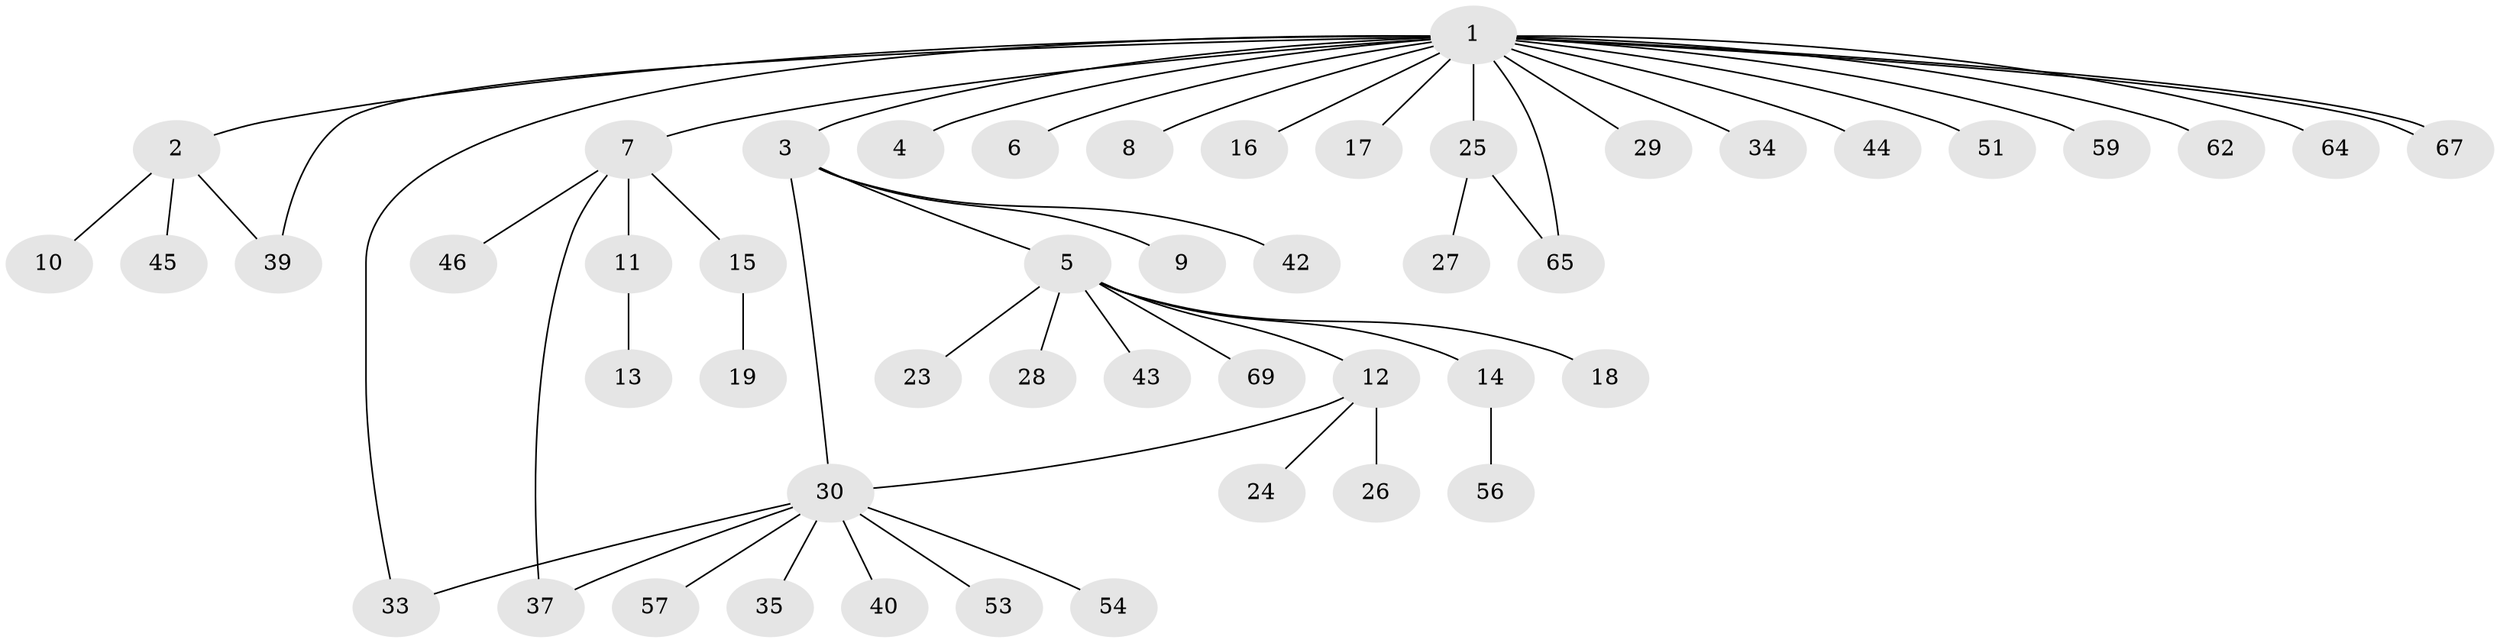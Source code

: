 // Generated by graph-tools (version 1.1) at 2025/23/03/03/25 07:23:48]
// undirected, 49 vertices, 54 edges
graph export_dot {
graph [start="1"]
  node [color=gray90,style=filled];
  1 [super="+21"];
  2 [super="+49"];
  3 [super="+52"];
  4 [super="+41"];
  5 [super="+20"];
  6;
  7 [super="+58"];
  8;
  9 [super="+66"];
  10;
  11 [super="+36"];
  12 [super="+22"];
  13;
  14 [super="+48"];
  15 [super="+31"];
  16;
  17;
  18;
  19 [super="+60"];
  23;
  24;
  25 [super="+68"];
  26 [super="+61"];
  27;
  28 [super="+47"];
  29;
  30 [super="+32"];
  33 [super="+63"];
  34;
  35 [super="+38"];
  37;
  39 [super="+55"];
  40 [super="+50"];
  42;
  43;
  44;
  45;
  46;
  51;
  53;
  54;
  56;
  57;
  59;
  62 [super="+70"];
  64;
  65;
  67;
  69;
  1 -- 2;
  1 -- 3;
  1 -- 4;
  1 -- 6;
  1 -- 7;
  1 -- 8;
  1 -- 16;
  1 -- 17;
  1 -- 25 [weight=2];
  1 -- 29;
  1 -- 34;
  1 -- 39;
  1 -- 44;
  1 -- 51;
  1 -- 59;
  1 -- 62;
  1 -- 64;
  1 -- 65;
  1 -- 67;
  1 -- 67;
  1 -- 33;
  2 -- 10;
  2 -- 39;
  2 -- 45;
  3 -- 5;
  3 -- 9;
  3 -- 30;
  3 -- 42;
  5 -- 12;
  5 -- 14;
  5 -- 18;
  5 -- 23;
  5 -- 69;
  5 -- 43;
  5 -- 28;
  7 -- 11;
  7 -- 15;
  7 -- 37;
  7 -- 46;
  11 -- 13;
  12 -- 24;
  12 -- 26;
  12 -- 30;
  14 -- 56;
  15 -- 19;
  25 -- 27;
  25 -- 65;
  30 -- 33;
  30 -- 37;
  30 -- 40;
  30 -- 53;
  30 -- 54;
  30 -- 57;
  30 -- 35;
}
